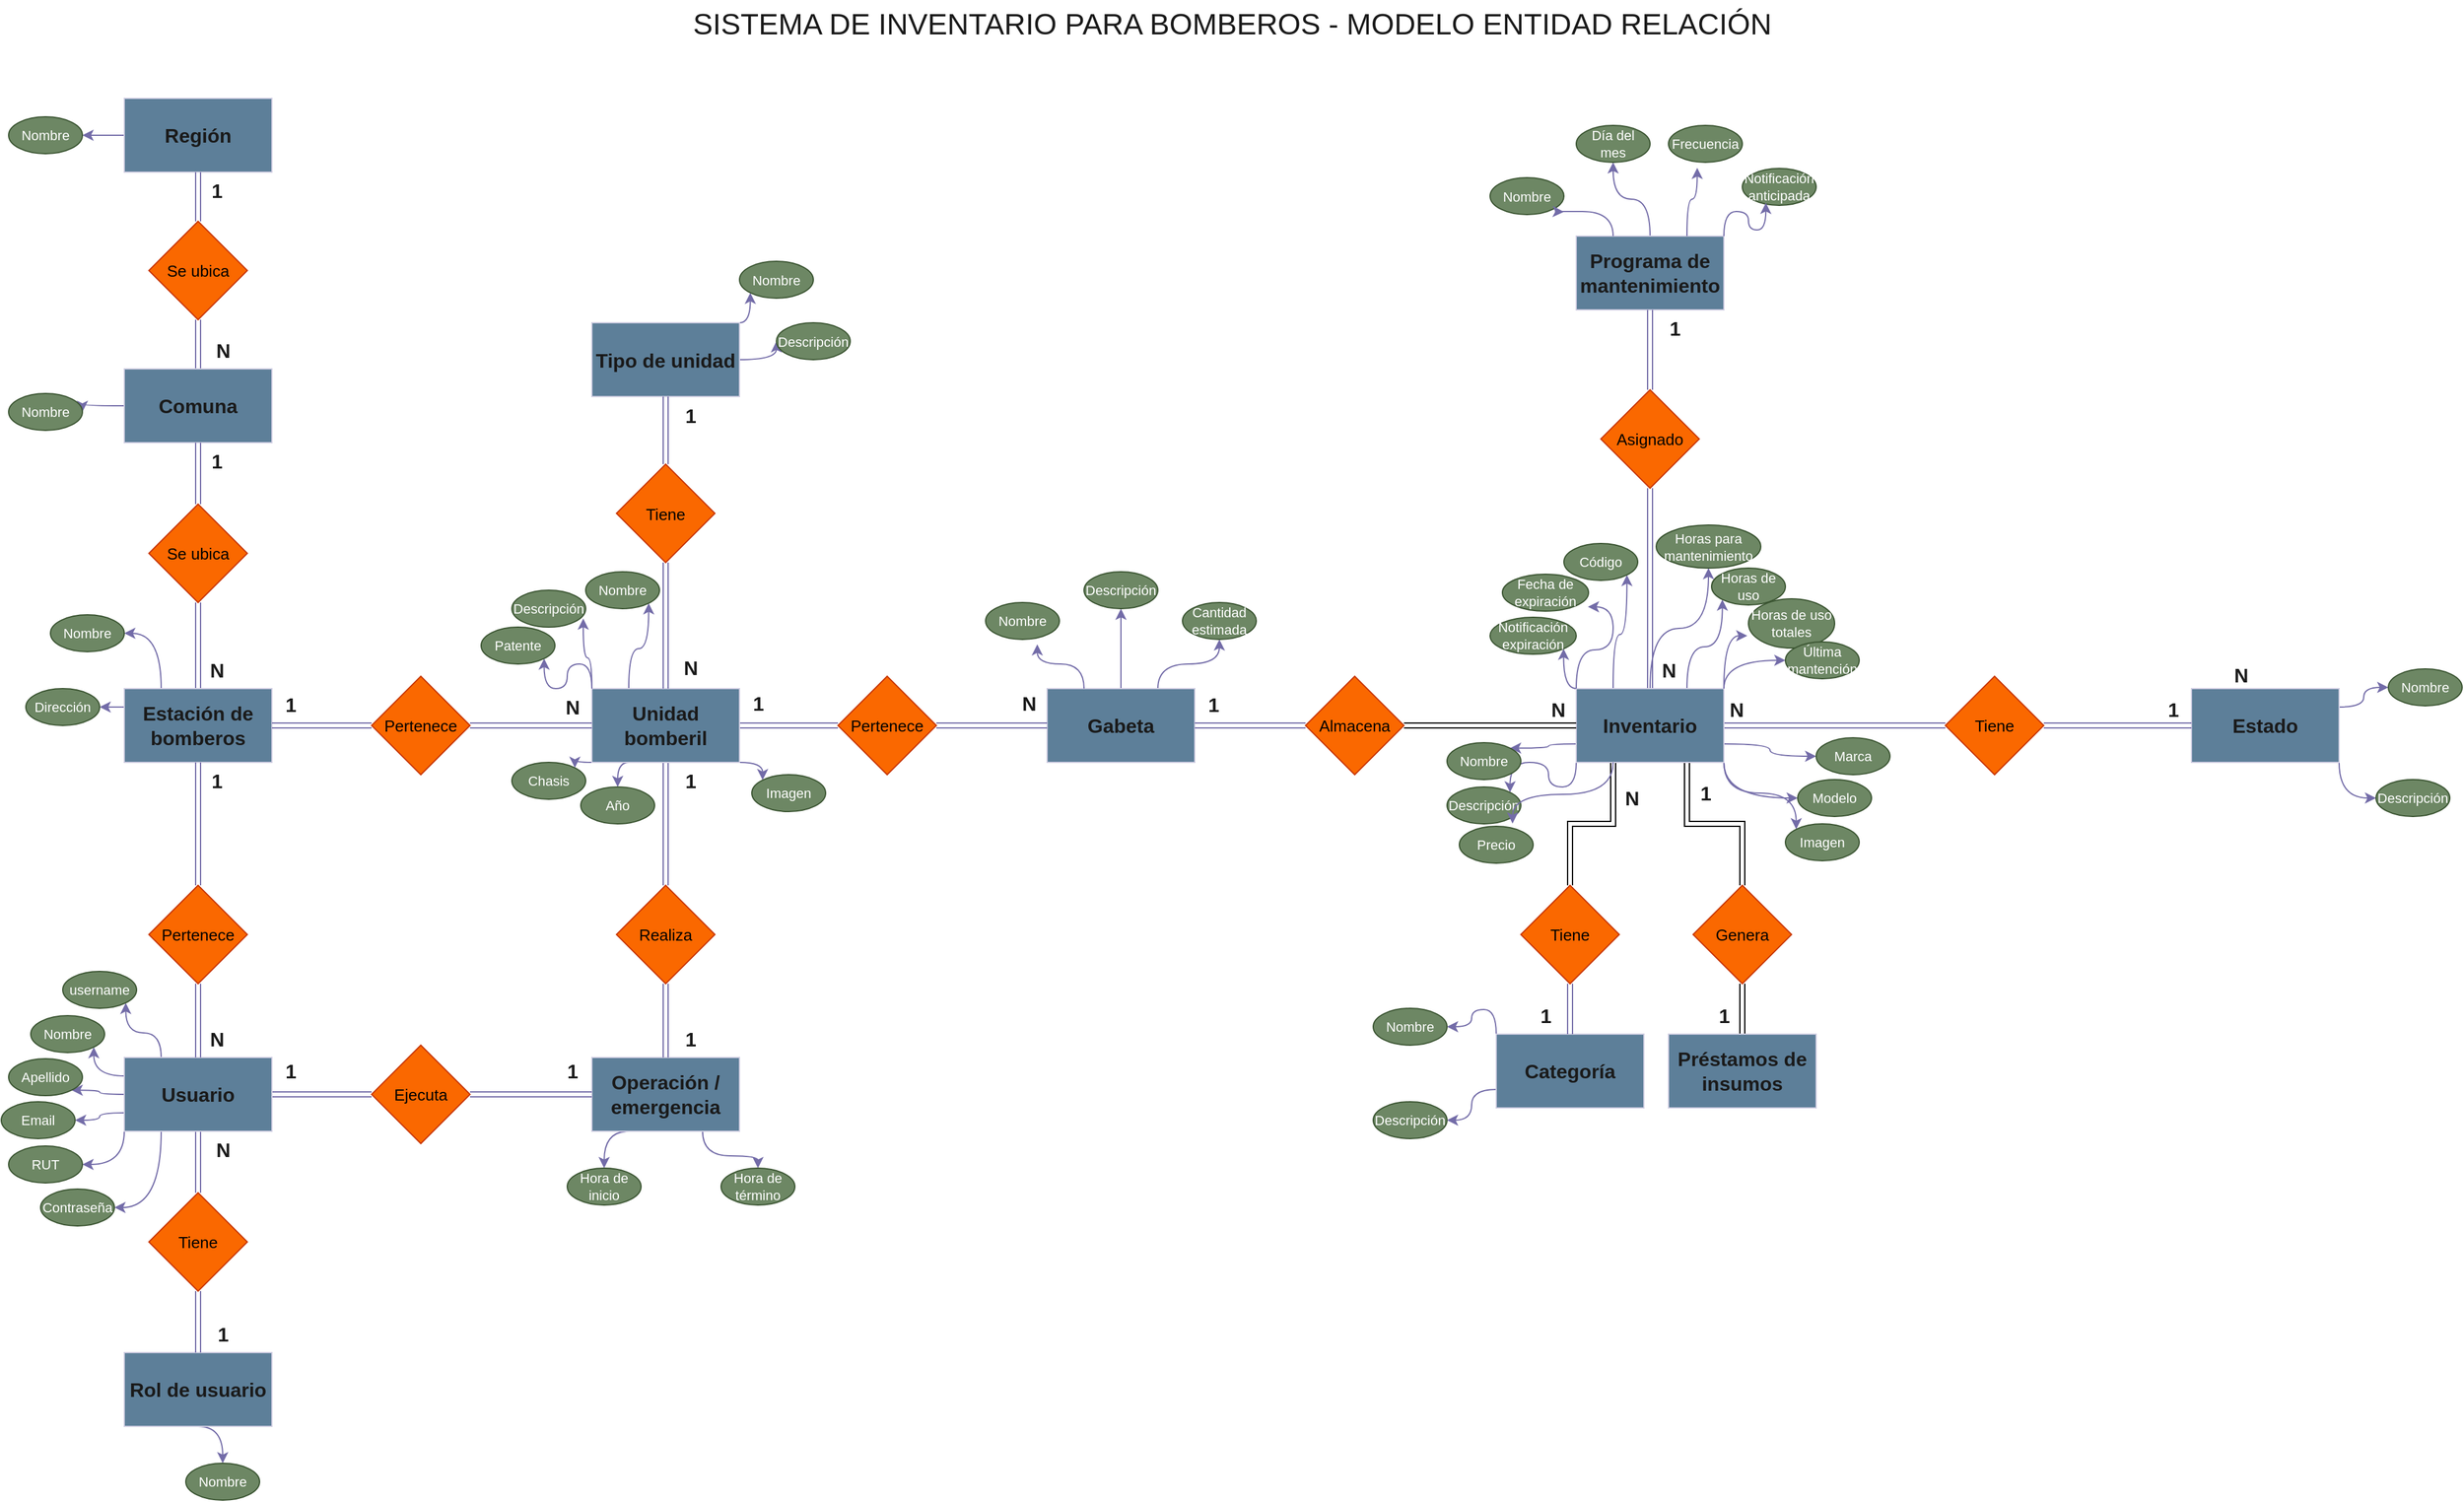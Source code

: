 <mxfile version="22.0.8" type="onedrive">
  <diagram id="R2lEEEUBdFMjLlhIrx00" name="Page-1">
    <mxGraphModel grid="1" page="1" gridSize="10" guides="1" tooltips="1" connect="1" arrows="1" fold="1" pageScale="1" pageWidth="850" pageHeight="1100" math="0" shadow="0" extFonts="Permanent Marker^https://fonts.googleapis.com/css?family=Permanent+Marker">
      <root>
        <mxCell id="0" />
        <mxCell id="1" parent="0" />
        <mxCell id="Dr9B3RsP0FkyBoj9PpPU-64" style="edgeStyle=orthogonalEdgeStyle;curved=1;rounded=0;orthogonalLoop=1;jettySize=auto;html=1;exitX=0.5;exitY=1;exitDx=0;exitDy=0;entryX=0.5;entryY=0;entryDx=0;entryDy=0;strokeColor=#736CA8;fontColor=#1A1A1A;" edge="1" parent="1" source="Dr9B3RsP0FkyBoj9PpPU-1" target="Dr9B3RsP0FkyBoj9PpPU-63">
          <mxGeometry relative="1" as="geometry" />
        </mxCell>
        <mxCell id="Dr9B3RsP0FkyBoj9PpPU-1" value="Rol de usuario" style="rounded=0;whiteSpace=wrap;html=1;labelBackgroundColor=none;fillColor=#5D7F99;strokeColor=#D0CEE2;fontColor=#1A1A1A;fontSize=16;fontStyle=1" vertex="1" parent="1">
          <mxGeometry x="-35" y="890" width="120" height="60" as="geometry" />
        </mxCell>
        <mxCell id="Dr9B3RsP0FkyBoj9PpPU-99" style="edgeStyle=orthogonalEdgeStyle;curved=1;rounded=0;orthogonalLoop=1;jettySize=auto;html=1;exitX=0;exitY=0.5;exitDx=0;exitDy=0;entryX=1;entryY=0.5;entryDx=0;entryDy=0;strokeColor=#736CA8;fontColor=#1A1A1A;" edge="1" parent="1" source="Dr9B3RsP0FkyBoj9PpPU-2" target="Dr9B3RsP0FkyBoj9PpPU-95">
          <mxGeometry relative="1" as="geometry" />
        </mxCell>
        <mxCell id="Dr9B3RsP0FkyBoj9PpPU-2" value="Región" style="rounded=0;whiteSpace=wrap;html=1;labelBackgroundColor=none;fillColor=#5D7F99;strokeColor=#D0CEE2;fontColor=#1A1A1A;fontSize=16;fontStyle=1" vertex="1" parent="1">
          <mxGeometry x="-35" y="-130" width="120" height="60" as="geometry" />
        </mxCell>
        <mxCell id="Dr9B3RsP0FkyBoj9PpPU-26" style="edgeStyle=orthogonalEdgeStyle;rounded=0;orthogonalLoop=1;jettySize=auto;html=1;exitX=0.5;exitY=0;exitDx=0;exitDy=0;entryX=0.5;entryY=1;entryDx=0;entryDy=0;strokeColor=#736CA8;fontColor=#1A1A1A;shape=link;" edge="1" parent="1" source="Dr9B3RsP0FkyBoj9PpPU-3" target="Dr9B3RsP0FkyBoj9PpPU-23">
          <mxGeometry relative="1" as="geometry" />
        </mxCell>
        <mxCell id="Dr9B3RsP0FkyBoj9PpPU-100" style="edgeStyle=orthogonalEdgeStyle;curved=1;rounded=0;orthogonalLoop=1;jettySize=auto;html=1;exitX=0;exitY=0.5;exitDx=0;exitDy=0;entryX=1;entryY=0.5;entryDx=0;entryDy=0;strokeColor=#736CA8;fontColor=#1A1A1A;" edge="1" parent="1" source="Dr9B3RsP0FkyBoj9PpPU-3" target="Dr9B3RsP0FkyBoj9PpPU-94">
          <mxGeometry relative="1" as="geometry" />
        </mxCell>
        <mxCell id="Dr9B3RsP0FkyBoj9PpPU-3" value="Comuna" style="rounded=0;whiteSpace=wrap;html=1;labelBackgroundColor=none;fillColor=#5D7F99;strokeColor=#D0CEE2;fontColor=#1A1A1A;fontSize=16;fontStyle=1" vertex="1" parent="1">
          <mxGeometry x="-35" y="90" width="120" height="60" as="geometry" />
        </mxCell>
        <mxCell id="Dr9B3RsP0FkyBoj9PpPU-24" style="edgeStyle=orthogonalEdgeStyle;rounded=0;orthogonalLoop=1;jettySize=auto;html=1;exitX=0.5;exitY=0;exitDx=0;exitDy=0;entryX=0.5;entryY=1;entryDx=0;entryDy=0;strokeColor=#736CA8;fontColor=#1A1A1A;shape=link;" edge="1" parent="1" source="Dr9B3RsP0FkyBoj9PpPU-4" target="Dr9B3RsP0FkyBoj9PpPU-22">
          <mxGeometry relative="1" as="geometry" />
        </mxCell>
        <mxCell id="Dr9B3RsP0FkyBoj9PpPU-101" style="edgeStyle=orthogonalEdgeStyle;curved=1;rounded=0;orthogonalLoop=1;jettySize=auto;html=1;exitX=0.25;exitY=0;exitDx=0;exitDy=0;entryX=1;entryY=0.5;entryDx=0;entryDy=0;strokeColor=#736CA8;fontColor=#1A1A1A;" edge="1" parent="1" source="Dr9B3RsP0FkyBoj9PpPU-4" target="Dr9B3RsP0FkyBoj9PpPU-96">
          <mxGeometry relative="1" as="geometry" />
        </mxCell>
        <mxCell id="Dr9B3RsP0FkyBoj9PpPU-102" style="edgeStyle=orthogonalEdgeStyle;curved=1;rounded=0;orthogonalLoop=1;jettySize=auto;html=1;exitX=0;exitY=0.25;exitDx=0;exitDy=0;entryX=1;entryY=0.5;entryDx=0;entryDy=0;strokeColor=#736CA8;fontColor=#1A1A1A;" edge="1" parent="1" source="Dr9B3RsP0FkyBoj9PpPU-4" target="Dr9B3RsP0FkyBoj9PpPU-97">
          <mxGeometry relative="1" as="geometry" />
        </mxCell>
        <mxCell id="Dr9B3RsP0FkyBoj9PpPU-4" value="Estación de bomberos" style="rounded=0;whiteSpace=wrap;html=1;labelBackgroundColor=none;fillColor=#5D7F99;strokeColor=#D0CEE2;fontColor=#1A1A1A;fontSize=16;fontStyle=1" vertex="1" parent="1">
          <mxGeometry x="-35" y="350" width="120" height="60" as="geometry" />
        </mxCell>
        <mxCell id="Dr9B3RsP0FkyBoj9PpPU-109" style="edgeStyle=orthogonalEdgeStyle;curved=1;rounded=0;orthogonalLoop=1;jettySize=auto;html=1;exitX=1;exitY=0.25;exitDx=0;exitDy=0;entryX=0;entryY=0.5;entryDx=0;entryDy=0;strokeColor=#736CA8;fontColor=#1A1A1A;" edge="1" parent="1" source="Dr9B3RsP0FkyBoj9PpPU-7" target="Dr9B3RsP0FkyBoj9PpPU-107">
          <mxGeometry relative="1" as="geometry" />
        </mxCell>
        <mxCell id="Dr9B3RsP0FkyBoj9PpPU-110" style="edgeStyle=orthogonalEdgeStyle;curved=1;rounded=0;orthogonalLoop=1;jettySize=auto;html=1;exitX=1;exitY=1;exitDx=0;exitDy=0;entryX=0;entryY=0.5;entryDx=0;entryDy=0;strokeColor=#736CA8;fontColor=#1A1A1A;" edge="1" parent="1" source="Dr9B3RsP0FkyBoj9PpPU-7" target="Dr9B3RsP0FkyBoj9PpPU-108">
          <mxGeometry relative="1" as="geometry" />
        </mxCell>
        <mxCell id="Dr9B3RsP0FkyBoj9PpPU-7" value="Estado" style="rounded=0;whiteSpace=wrap;html=1;labelBackgroundColor=none;fillColor=#5D7F99;strokeColor=#D0CEE2;fontColor=#1A1A1A;fontSize=16;fontStyle=1" vertex="1" parent="1">
          <mxGeometry x="1645" y="350" width="120" height="60" as="geometry" />
        </mxCell>
        <mxCell id="Dr9B3RsP0FkyBoj9PpPU-124" style="edgeStyle=orthogonalEdgeStyle;curved=1;rounded=0;orthogonalLoop=1;jettySize=auto;html=1;exitX=1;exitY=0;exitDx=0;exitDy=0;entryX=0;entryY=1;entryDx=0;entryDy=0;strokeColor=#736CA8;fontColor=#1A1A1A;" edge="1" parent="1" source="Dr9B3RsP0FkyBoj9PpPU-8" target="Dr9B3RsP0FkyBoj9PpPU-121">
          <mxGeometry relative="1" as="geometry" />
        </mxCell>
        <mxCell id="Dr9B3RsP0FkyBoj9PpPU-125" style="edgeStyle=orthogonalEdgeStyle;curved=1;rounded=0;orthogonalLoop=1;jettySize=auto;html=1;exitX=1;exitY=0.5;exitDx=0;exitDy=0;entryX=0;entryY=0.5;entryDx=0;entryDy=0;strokeColor=#736CA8;fontColor=#1A1A1A;" edge="1" parent="1" source="Dr9B3RsP0FkyBoj9PpPU-8" target="Dr9B3RsP0FkyBoj9PpPU-122">
          <mxGeometry relative="1" as="geometry" />
        </mxCell>
        <mxCell id="Dr9B3RsP0FkyBoj9PpPU-8" value="Tipo de unidad" style="rounded=0;whiteSpace=wrap;html=1;labelBackgroundColor=none;fillColor=#5D7F99;strokeColor=#D0CEE2;fontColor=#1A1A1A;fontSize=16;fontStyle=1" vertex="1" parent="1">
          <mxGeometry x="345" y="52.5" width="120" height="60" as="geometry" />
        </mxCell>
        <mxCell id="Dr9B3RsP0FkyBoj9PpPU-35" style="edgeStyle=orthogonalEdgeStyle;rounded=0;orthogonalLoop=1;jettySize=auto;html=1;exitX=1;exitY=0.5;exitDx=0;exitDy=0;entryX=0;entryY=0.5;entryDx=0;entryDy=0;strokeColor=#736CA8;fontColor=#1A1A1A;shape=link;" edge="1" parent="1" source="Dr9B3RsP0FkyBoj9PpPU-9" target="Dr9B3RsP0FkyBoj9PpPU-34">
          <mxGeometry relative="1" as="geometry" />
        </mxCell>
        <mxCell id="Dr9B3RsP0FkyBoj9PpPU-84" style="edgeStyle=none;shape=link;rounded=0;orthogonalLoop=1;jettySize=auto;html=1;exitX=0.5;exitY=1;exitDx=0;exitDy=0;entryX=0.5;entryY=0;entryDx=0;entryDy=0;strokeColor=#736CA8;fontColor=#1A1A1A;" edge="1" parent="1" source="Dr9B3RsP0FkyBoj9PpPU-9" target="Dr9B3RsP0FkyBoj9PpPU-83">
          <mxGeometry relative="1" as="geometry" />
        </mxCell>
        <mxCell id="Dr9B3RsP0FkyBoj9PpPU-135" style="edgeStyle=orthogonalEdgeStyle;curved=1;rounded=0;orthogonalLoop=1;jettySize=auto;html=1;exitX=0.25;exitY=1;exitDx=0;exitDy=0;entryX=0.5;entryY=0;entryDx=0;entryDy=0;strokeColor=#736CA8;fontColor=#1A1A1A;" edge="1" parent="1" source="Dr9B3RsP0FkyBoj9PpPU-9" target="Dr9B3RsP0FkyBoj9PpPU-132">
          <mxGeometry relative="1" as="geometry" />
        </mxCell>
        <mxCell id="Dr9B3RsP0FkyBoj9PpPU-136" style="edgeStyle=orthogonalEdgeStyle;curved=1;rounded=0;orthogonalLoop=1;jettySize=auto;html=1;exitX=0;exitY=1;exitDx=0;exitDy=0;entryX=1;entryY=0;entryDx=0;entryDy=0;strokeColor=#736CA8;fontColor=#1A1A1A;" edge="1" parent="1" source="Dr9B3RsP0FkyBoj9PpPU-9" target="Dr9B3RsP0FkyBoj9PpPU-131">
          <mxGeometry relative="1" as="geometry" />
        </mxCell>
        <mxCell id="Dr9B3RsP0FkyBoj9PpPU-139" style="edgeStyle=orthogonalEdgeStyle;curved=1;rounded=0;orthogonalLoop=1;jettySize=auto;html=1;exitX=0.25;exitY=0;exitDx=0;exitDy=0;entryX=1;entryY=1;entryDx=0;entryDy=0;strokeColor=#736CA8;fontColor=#1A1A1A;" edge="1" parent="1" source="Dr9B3RsP0FkyBoj9PpPU-9" target="Dr9B3RsP0FkyBoj9PpPU-127">
          <mxGeometry relative="1" as="geometry" />
        </mxCell>
        <mxCell id="Dr9B3RsP0FkyBoj9PpPU-202" style="edgeStyle=orthogonalEdgeStyle;curved=1;rounded=0;orthogonalLoop=1;jettySize=auto;html=1;exitX=1;exitY=1;exitDx=0;exitDy=0;entryX=0;entryY=0;entryDx=0;entryDy=0;strokeColor=#736CA8;fontColor=#1A1A1A;" edge="1" parent="1" source="Dr9B3RsP0FkyBoj9PpPU-9" target="Dr9B3RsP0FkyBoj9PpPU-133">
          <mxGeometry relative="1" as="geometry" />
        </mxCell>
        <mxCell id="Dr9B3RsP0FkyBoj9PpPU-207" style="edgeStyle=orthogonalEdgeStyle;curved=1;rounded=0;orthogonalLoop=1;jettySize=auto;html=1;exitX=0;exitY=0;exitDx=0;exitDy=0;entryX=1;entryY=1;entryDx=0;entryDy=0;strokeColor=#736CA8;fontColor=#1A1A1A;" edge="1" parent="1" source="Dr9B3RsP0FkyBoj9PpPU-9" target="Dr9B3RsP0FkyBoj9PpPU-130">
          <mxGeometry relative="1" as="geometry" />
        </mxCell>
        <mxCell id="Dr9B3RsP0FkyBoj9PpPU-9" value="Unidad bomberil" style="rounded=0;whiteSpace=wrap;html=1;labelBackgroundColor=none;fillColor=#5D7F99;strokeColor=#D0CEE2;fontColor=#1A1A1A;fontSize=16;fontStyle=1" vertex="1" parent="1">
          <mxGeometry x="345" y="350" width="120" height="60" as="geometry" />
        </mxCell>
        <mxCell id="Dr9B3RsP0FkyBoj9PpPU-149" style="edgeStyle=orthogonalEdgeStyle;curved=1;rounded=0;orthogonalLoop=1;jettySize=auto;html=1;exitX=0.75;exitY=0;exitDx=0;exitDy=0;entryX=0.5;entryY=1;entryDx=0;entryDy=0;strokeColor=#736CA8;fontColor=#1A1A1A;" edge="1" parent="1" source="Dr9B3RsP0FkyBoj9PpPU-10" target="Dr9B3RsP0FkyBoj9PpPU-148">
          <mxGeometry relative="1" as="geometry" />
        </mxCell>
        <mxCell id="Dr9B3RsP0FkyBoj9PpPU-150" style="edgeStyle=orthogonalEdgeStyle;curved=1;rounded=0;orthogonalLoop=1;jettySize=auto;html=1;exitX=0.5;exitY=0;exitDx=0;exitDy=0;entryX=0.5;entryY=1;entryDx=0;entryDy=0;strokeColor=#736CA8;fontColor=#1A1A1A;" edge="1" parent="1" source="Dr9B3RsP0FkyBoj9PpPU-10" target="Dr9B3RsP0FkyBoj9PpPU-147">
          <mxGeometry relative="1" as="geometry" />
        </mxCell>
        <mxCell id="Dr9B3RsP0FkyBoj9PpPU-10" value="Gabeta" style="rounded=0;whiteSpace=wrap;html=1;labelBackgroundColor=none;fillColor=#5D7F99;strokeColor=#D0CEE2;fontColor=#1A1A1A;fontSize=16;fontStyle=1" vertex="1" parent="1">
          <mxGeometry x="715" y="350" width="120" height="60" as="geometry" />
        </mxCell>
        <mxCell id="Dr9B3RsP0FkyBoj9PpPU-236" style="edgeStyle=orthogonalEdgeStyle;curved=1;rounded=0;orthogonalLoop=1;jettySize=auto;html=1;exitX=0.75;exitY=1;exitDx=0;exitDy=0;entryX=0.5;entryY=0;entryDx=0;entryDy=0;strokeColor=#736CA8;fontColor=#1A1A1A;" edge="1" parent="1" source="Dr9B3RsP0FkyBoj9PpPU-11" target="Dr9B3RsP0FkyBoj9PpPU-235">
          <mxGeometry relative="1" as="geometry" />
        </mxCell>
        <mxCell id="Dr9B3RsP0FkyBoj9PpPU-237" style="edgeStyle=orthogonalEdgeStyle;curved=1;rounded=0;orthogonalLoop=1;jettySize=auto;html=1;exitX=0.25;exitY=1;exitDx=0;exitDy=0;entryX=0.5;entryY=0;entryDx=0;entryDy=0;strokeColor=#736CA8;fontColor=#1A1A1A;" edge="1" parent="1" source="Dr9B3RsP0FkyBoj9PpPU-11" target="Dr9B3RsP0FkyBoj9PpPU-234">
          <mxGeometry relative="1" as="geometry" />
        </mxCell>
        <mxCell id="Dr9B3RsP0FkyBoj9PpPU-11" value="Operación / emergencia" style="rounded=0;whiteSpace=wrap;html=1;labelBackgroundColor=none;fillColor=#5D7F99;strokeColor=#D0CEE2;fontColor=#1A1A1A;fontSize=16;fontStyle=1" vertex="1" parent="1">
          <mxGeometry x="345" y="650" width="120" height="60" as="geometry" />
        </mxCell>
        <mxCell id="Dr9B3RsP0FkyBoj9PpPU-77" style="edgeStyle=none;shape=link;rounded=0;orthogonalLoop=1;jettySize=auto;html=1;exitX=0.5;exitY=1;exitDx=0;exitDy=0;entryX=0.5;entryY=0;entryDx=0;entryDy=0;strokeColor=#736CA8;fontColor=#1A1A1A;" edge="1" parent="1" source="Dr9B3RsP0FkyBoj9PpPU-13" target="Dr9B3RsP0FkyBoj9PpPU-18">
          <mxGeometry relative="1" as="geometry" />
        </mxCell>
        <mxCell id="Dr9B3RsP0FkyBoj9PpPU-113" style="edgeStyle=none;shape=link;rounded=0;orthogonalLoop=1;jettySize=auto;html=1;exitX=1;exitY=0.5;exitDx=0;exitDy=0;entryX=0;entryY=0.5;entryDx=0;entryDy=0;strokeColor=#736CA8;fontColor=#1A1A1A;" edge="1" parent="1" source="Dr9B3RsP0FkyBoj9PpPU-13" target="Dr9B3RsP0FkyBoj9PpPU-82">
          <mxGeometry relative="1" as="geometry" />
        </mxCell>
        <mxCell id="Dr9B3RsP0FkyBoj9PpPU-115" style="edgeStyle=orthogonalEdgeStyle;curved=1;rounded=0;orthogonalLoop=1;jettySize=auto;html=1;exitX=0.25;exitY=0;exitDx=0;exitDy=0;entryX=1;entryY=1;entryDx=0;entryDy=0;strokeColor=#736CA8;fontColor=#1A1A1A;" edge="1" parent="1" source="Dr9B3RsP0FkyBoj9PpPU-13" target="Dr9B3RsP0FkyBoj9PpPU-43">
          <mxGeometry relative="1" as="geometry" />
        </mxCell>
        <mxCell id="Dr9B3RsP0FkyBoj9PpPU-116" style="edgeStyle=orthogonalEdgeStyle;curved=1;rounded=0;orthogonalLoop=1;jettySize=auto;html=1;exitX=0;exitY=0.75;exitDx=0;exitDy=0;entryX=1;entryY=0.5;entryDx=0;entryDy=0;strokeColor=#736CA8;fontColor=#1A1A1A;" edge="1" parent="1" source="Dr9B3RsP0FkyBoj9PpPU-13" target="Dr9B3RsP0FkyBoj9PpPU-46">
          <mxGeometry relative="1" as="geometry" />
        </mxCell>
        <mxCell id="Dr9B3RsP0FkyBoj9PpPU-117" style="edgeStyle=orthogonalEdgeStyle;curved=1;rounded=0;orthogonalLoop=1;jettySize=auto;html=1;exitX=0;exitY=0.25;exitDx=0;exitDy=0;entryX=1;entryY=1;entryDx=0;entryDy=0;strokeColor=#736CA8;fontColor=#1A1A1A;" edge="1" parent="1" source="Dr9B3RsP0FkyBoj9PpPU-13" target="Dr9B3RsP0FkyBoj9PpPU-44">
          <mxGeometry relative="1" as="geometry" />
        </mxCell>
        <mxCell id="Dr9B3RsP0FkyBoj9PpPU-118" style="edgeStyle=orthogonalEdgeStyle;curved=1;rounded=0;orthogonalLoop=1;jettySize=auto;html=1;exitX=0;exitY=0.5;exitDx=0;exitDy=0;entryX=1;entryY=1;entryDx=0;entryDy=0;strokeColor=#736CA8;fontColor=#1A1A1A;" edge="1" parent="1" source="Dr9B3RsP0FkyBoj9PpPU-13" target="Dr9B3RsP0FkyBoj9PpPU-45">
          <mxGeometry relative="1" as="geometry" />
        </mxCell>
        <mxCell id="Dr9B3RsP0FkyBoj9PpPU-119" style="edgeStyle=orthogonalEdgeStyle;curved=1;rounded=0;orthogonalLoop=1;jettySize=auto;html=1;exitX=0;exitY=1;exitDx=0;exitDy=0;entryX=1;entryY=0.5;entryDx=0;entryDy=0;strokeColor=#736CA8;fontColor=#1A1A1A;" edge="1" parent="1" source="Dr9B3RsP0FkyBoj9PpPU-13" target="Dr9B3RsP0FkyBoj9PpPU-50">
          <mxGeometry relative="1" as="geometry" />
        </mxCell>
        <mxCell id="Dr9B3RsP0FkyBoj9PpPU-120" style="edgeStyle=orthogonalEdgeStyle;curved=1;rounded=0;orthogonalLoop=1;jettySize=auto;html=1;exitX=0.25;exitY=1;exitDx=0;exitDy=0;entryX=1;entryY=0.5;entryDx=0;entryDy=0;strokeColor=#736CA8;fontColor=#1A1A1A;" edge="1" parent="1" source="Dr9B3RsP0FkyBoj9PpPU-13" target="Dr9B3RsP0FkyBoj9PpPU-49">
          <mxGeometry relative="1" as="geometry" />
        </mxCell>
        <mxCell id="Dr9B3RsP0FkyBoj9PpPU-13" value="Usuario" style="rounded=0;whiteSpace=wrap;html=1;labelBackgroundColor=none;fillColor=#5D7F99;strokeColor=#D0CEE2;fontColor=#1A1A1A;fontSize=16;fontStyle=1" vertex="1" parent="1">
          <mxGeometry x="-35" y="650" width="120" height="60" as="geometry" />
        </mxCell>
        <mxCell id="Dr9B3RsP0FkyBoj9PpPU-157" style="edgeStyle=orthogonalEdgeStyle;curved=1;rounded=0;orthogonalLoop=1;jettySize=auto;html=1;exitX=0.5;exitY=0;exitDx=0;exitDy=0;entryX=0.5;entryY=1;entryDx=0;entryDy=0;strokeColor=#736CA8;fontColor=#1A1A1A;" edge="1" parent="1" source="Dr9B3RsP0FkyBoj9PpPU-14" target="Dr9B3RsP0FkyBoj9PpPU-152">
          <mxGeometry relative="1" as="geometry" />
        </mxCell>
        <mxCell id="Dr9B3RsP0FkyBoj9PpPU-14" value="Programa de mantenimiento" style="rounded=0;whiteSpace=wrap;html=1;labelBackgroundColor=none;fillColor=#5D7F99;strokeColor=#D0CEE2;fontColor=#1A1A1A;fontSize=16;fontStyle=1" vertex="1" parent="1">
          <mxGeometry x="1145" y="-18" width="120" height="60" as="geometry" />
        </mxCell>
        <mxCell id="Dr9B3RsP0FkyBoj9PpPU-66" style="edgeStyle=none;shape=link;rounded=0;orthogonalLoop=1;jettySize=auto;html=1;exitX=0.5;exitY=0;exitDx=0;exitDy=0;entryX=0.5;entryY=1;entryDx=0;entryDy=0;strokeColor=#736CA8;fontColor=#1A1A1A;" edge="1" parent="1" source="Dr9B3RsP0FkyBoj9PpPU-15" target="Dr9B3RsP0FkyBoj9PpPU-65">
          <mxGeometry relative="1" as="geometry" />
        </mxCell>
        <mxCell id="Dr9B3RsP0FkyBoj9PpPU-90" style="edgeStyle=none;shape=link;rounded=0;orthogonalLoop=1;jettySize=auto;html=1;exitX=1;exitY=0.5;exitDx=0;exitDy=0;strokeColor=#736CA8;fontColor=#1A1A1A;" edge="1" parent="1" source="Dr9B3RsP0FkyBoj9PpPU-15" target="Dr9B3RsP0FkyBoj9PpPU-87">
          <mxGeometry relative="1" as="geometry" />
        </mxCell>
        <mxCell id="Dr9B3RsP0FkyBoj9PpPU-178" style="edgeStyle=orthogonalEdgeStyle;rounded=0;orthogonalLoop=1;jettySize=auto;html=1;exitX=0.25;exitY=0;exitDx=0;exitDy=0;entryX=1;entryY=1;entryDx=0;entryDy=0;strokeColor=#736CA8;fontColor=#1A1A1A;curved=1;" edge="1" parent="1" source="Dr9B3RsP0FkyBoj9PpPU-15" target="Dr9B3RsP0FkyBoj9PpPU-164">
          <mxGeometry relative="1" as="geometry" />
        </mxCell>
        <mxCell id="Dr9B3RsP0FkyBoj9PpPU-181" style="edgeStyle=orthogonalEdgeStyle;rounded=0;orthogonalLoop=1;jettySize=auto;html=1;exitX=0;exitY=0.75;exitDx=0;exitDy=0;entryX=1;entryY=0;entryDx=0;entryDy=0;strokeColor=#736CA8;fontColor=#1A1A1A;curved=1;" edge="1" parent="1" source="Dr9B3RsP0FkyBoj9PpPU-15" target="Dr9B3RsP0FkyBoj9PpPU-171">
          <mxGeometry relative="1" as="geometry" />
        </mxCell>
        <mxCell id="Dr9B3RsP0FkyBoj9PpPU-182" style="edgeStyle=orthogonalEdgeStyle;rounded=0;orthogonalLoop=1;jettySize=auto;html=1;exitX=0;exitY=1;exitDx=0;exitDy=0;entryX=1;entryY=0;entryDx=0;entryDy=0;strokeColor=#736CA8;fontColor=#1A1A1A;curved=1;" edge="1" parent="1" source="Dr9B3RsP0FkyBoj9PpPU-15" target="Dr9B3RsP0FkyBoj9PpPU-172">
          <mxGeometry relative="1" as="geometry" />
        </mxCell>
        <mxCell id="Dr9B3RsP0FkyBoj9PpPU-186" style="edgeStyle=orthogonalEdgeStyle;curved=1;rounded=0;orthogonalLoop=1;jettySize=auto;html=1;exitX=1;exitY=1;exitDx=0;exitDy=0;entryX=0;entryY=0.5;entryDx=0;entryDy=0;strokeColor=#736CA8;fontColor=#1A1A1A;" edge="1" parent="1" source="Dr9B3RsP0FkyBoj9PpPU-15" target="Dr9B3RsP0FkyBoj9PpPU-176">
          <mxGeometry relative="1" as="geometry" />
        </mxCell>
        <mxCell id="Dr9B3RsP0FkyBoj9PpPU-187" style="edgeStyle=orthogonalEdgeStyle;curved=1;rounded=0;orthogonalLoop=1;jettySize=auto;html=1;exitX=1;exitY=0.75;exitDx=0;exitDy=0;entryX=0;entryY=0.5;entryDx=0;entryDy=0;strokeColor=#736CA8;fontColor=#1A1A1A;" edge="1" parent="1" source="Dr9B3RsP0FkyBoj9PpPU-15" target="Dr9B3RsP0FkyBoj9PpPU-175">
          <mxGeometry relative="1" as="geometry" />
        </mxCell>
        <mxCell id="Dr9B3RsP0FkyBoj9PpPU-190" style="edgeStyle=orthogonalEdgeStyle;curved=1;rounded=0;orthogonalLoop=1;jettySize=auto;html=1;exitX=0.75;exitY=0;exitDx=0;exitDy=0;entryX=0;entryY=1;entryDx=0;entryDy=0;strokeColor=#736CA8;fontColor=#1A1A1A;" edge="1" parent="1" source="Dr9B3RsP0FkyBoj9PpPU-15" target="Dr9B3RsP0FkyBoj9PpPU-168">
          <mxGeometry relative="1" as="geometry" />
        </mxCell>
        <mxCell id="Dr9B3RsP0FkyBoj9PpPU-191" style="edgeStyle=orthogonalEdgeStyle;curved=1;rounded=0;orthogonalLoop=1;jettySize=auto;html=1;exitX=0.5;exitY=0;exitDx=0;exitDy=0;entryX=0.5;entryY=1;entryDx=0;entryDy=0;strokeColor=#736CA8;fontColor=#1A1A1A;" edge="1" parent="1" source="Dr9B3RsP0FkyBoj9PpPU-15" target="Dr9B3RsP0FkyBoj9PpPU-167">
          <mxGeometry relative="1" as="geometry" />
        </mxCell>
        <mxCell id="Dr9B3RsP0FkyBoj9PpPU-214" style="edgeStyle=orthogonalEdgeStyle;curved=1;rounded=0;orthogonalLoop=1;jettySize=auto;html=1;exitX=0;exitY=0;exitDx=0;exitDy=0;entryX=1;entryY=1;entryDx=0;entryDy=0;strokeColor=#736CA8;fontColor=#1A1A1A;" edge="1" parent="1" source="Dr9B3RsP0FkyBoj9PpPU-15" target="Dr9B3RsP0FkyBoj9PpPU-166">
          <mxGeometry relative="1" as="geometry" />
        </mxCell>
        <mxCell id="Dr9B3RsP0FkyBoj9PpPU-219" style="edgeStyle=orthogonalEdgeStyle;curved=1;rounded=0;orthogonalLoop=1;jettySize=auto;html=1;exitX=1;exitY=0;exitDx=0;exitDy=0;entryX=0;entryY=0.5;entryDx=0;entryDy=0;strokeColor=#736CA8;fontColor=#1A1A1A;" edge="1" parent="1" source="Dr9B3RsP0FkyBoj9PpPU-15" target="Dr9B3RsP0FkyBoj9PpPU-170">
          <mxGeometry relative="1" as="geometry" />
        </mxCell>
        <mxCell id="Dr9B3RsP0FkyBoj9PpPU-226" style="edgeStyle=orthogonalEdgeStyle;curved=1;rounded=0;orthogonalLoop=1;jettySize=auto;html=1;exitX=1;exitY=1;exitDx=0;exitDy=0;entryX=0;entryY=0;entryDx=0;entryDy=0;strokeColor=#736CA8;fontColor=#1A1A1A;" edge="1" parent="1" source="Dr9B3RsP0FkyBoj9PpPU-15" target="Dr9B3RsP0FkyBoj9PpPU-177">
          <mxGeometry relative="1" as="geometry" />
        </mxCell>
        <mxCell id="Vi23y6AT9LJgRPBtpvE8-5" style="edgeStyle=orthogonalEdgeStyle;shape=link;rounded=0;orthogonalLoop=1;jettySize=auto;html=1;exitX=0.75;exitY=1;exitDx=0;exitDy=0;entryX=0.5;entryY=0;entryDx=0;entryDy=0;" edge="1" parent="1" source="Dr9B3RsP0FkyBoj9PpPU-15" target="Vi23y6AT9LJgRPBtpvE8-3">
          <mxGeometry relative="1" as="geometry" />
        </mxCell>
        <mxCell id="Vi23y6AT9LJgRPBtpvE8-11" style="edgeStyle=orthogonalEdgeStyle;shape=link;rounded=0;orthogonalLoop=1;jettySize=auto;html=1;exitX=0.25;exitY=1;exitDx=0;exitDy=0;" edge="1" parent="1" source="Dr9B3RsP0FkyBoj9PpPU-15" target="Dr9B3RsP0FkyBoj9PpPU-71">
          <mxGeometry relative="1" as="geometry" />
        </mxCell>
        <mxCell id="Dr9B3RsP0FkyBoj9PpPU-15" value="Inventario" style="rounded=0;whiteSpace=wrap;html=1;labelBackgroundColor=none;fillColor=#5D7F99;strokeColor=#D0CEE2;fontColor=#1A1A1A;fontSize=16;fontStyle=1" vertex="1" parent="1">
          <mxGeometry x="1145" y="350" width="120" height="60" as="geometry" />
        </mxCell>
        <mxCell id="Dr9B3RsP0FkyBoj9PpPU-232" style="edgeStyle=orthogonalEdgeStyle;curved=1;rounded=0;orthogonalLoop=1;jettySize=auto;html=1;exitX=0;exitY=0;exitDx=0;exitDy=0;entryX=1;entryY=0.5;entryDx=0;entryDy=0;strokeColor=#736CA8;fontColor=#1A1A1A;" edge="1" parent="1" source="Dr9B3RsP0FkyBoj9PpPU-17" target="Dr9B3RsP0FkyBoj9PpPU-229">
          <mxGeometry relative="1" as="geometry" />
        </mxCell>
        <mxCell id="Dr9B3RsP0FkyBoj9PpPU-233" style="edgeStyle=orthogonalEdgeStyle;curved=1;rounded=0;orthogonalLoop=1;jettySize=auto;html=1;exitX=0;exitY=0.75;exitDx=0;exitDy=0;entryX=1;entryY=0.5;entryDx=0;entryDy=0;strokeColor=#736CA8;fontColor=#1A1A1A;" edge="1" parent="1" source="Dr9B3RsP0FkyBoj9PpPU-17" target="Dr9B3RsP0FkyBoj9PpPU-230">
          <mxGeometry relative="1" as="geometry" />
        </mxCell>
        <mxCell id="Dr9B3RsP0FkyBoj9PpPU-17" value="Categoría" style="rounded=0;whiteSpace=wrap;html=1;labelBackgroundColor=none;fillColor=#5D7F99;strokeColor=#D0CEE2;fontColor=#1A1A1A;fontSize=16;fontStyle=1" vertex="1" parent="1">
          <mxGeometry x="1080" y="631" width="120" height="60" as="geometry" />
        </mxCell>
        <mxCell id="Dr9B3RsP0FkyBoj9PpPU-78" style="edgeStyle=none;shape=link;rounded=0;orthogonalLoop=1;jettySize=auto;html=1;exitX=0.5;exitY=1;exitDx=0;exitDy=0;entryX=0.5;entryY=0;entryDx=0;entryDy=0;strokeColor=#736CA8;fontColor=#1A1A1A;" edge="1" parent="1" source="Dr9B3RsP0FkyBoj9PpPU-18" target="Dr9B3RsP0FkyBoj9PpPU-1">
          <mxGeometry relative="1" as="geometry" />
        </mxCell>
        <mxCell id="Dr9B3RsP0FkyBoj9PpPU-18" value="Tiene" style="rhombus;whiteSpace=wrap;html=1;strokeColor=#C73500;fillColor=#fa6800;fontColor=#000000;fontSize=13;" vertex="1" parent="1">
          <mxGeometry x="-15" y="760" width="80" height="80" as="geometry" />
        </mxCell>
        <mxCell id="Dr9B3RsP0FkyBoj9PpPU-25" style="edgeStyle=orthogonalEdgeStyle;rounded=0;orthogonalLoop=1;jettySize=auto;html=1;exitX=0.5;exitY=0;exitDx=0;exitDy=0;entryX=0.5;entryY=1;entryDx=0;entryDy=0;strokeColor=#736CA8;fontColor=#1A1A1A;shape=link;" edge="1" parent="1" source="Dr9B3RsP0FkyBoj9PpPU-22" target="Dr9B3RsP0FkyBoj9PpPU-3">
          <mxGeometry relative="1" as="geometry" />
        </mxCell>
        <mxCell id="Dr9B3RsP0FkyBoj9PpPU-22" value="Se ubica" style="rhombus;whiteSpace=wrap;html=1;strokeColor=#C73500;fillColor=#fa6800;fontColor=#000000;fontSize=13;" vertex="1" parent="1">
          <mxGeometry x="-15" y="200" width="80" height="80" as="geometry" />
        </mxCell>
        <mxCell id="Dr9B3RsP0FkyBoj9PpPU-27" style="edgeStyle=orthogonalEdgeStyle;rounded=0;orthogonalLoop=1;jettySize=auto;html=1;exitX=0.5;exitY=0;exitDx=0;exitDy=0;entryX=0.5;entryY=1;entryDx=0;entryDy=0;strokeColor=#736CA8;fontColor=#1A1A1A;shape=link;" edge="1" parent="1" source="Dr9B3RsP0FkyBoj9PpPU-23" target="Dr9B3RsP0FkyBoj9PpPU-2">
          <mxGeometry relative="1" as="geometry" />
        </mxCell>
        <mxCell id="Dr9B3RsP0FkyBoj9PpPU-23" value="Se ubica" style="rhombus;whiteSpace=wrap;html=1;strokeColor=#C73500;fillColor=#fa6800;fontColor=#000000;fontSize=13;" vertex="1" parent="1">
          <mxGeometry x="-15" y="-30" width="80" height="80" as="geometry" />
        </mxCell>
        <mxCell id="Dr9B3RsP0FkyBoj9PpPU-29" style="edgeStyle=orthogonalEdgeStyle;rounded=0;orthogonalLoop=1;jettySize=auto;html=1;exitX=0;exitY=0.5;exitDx=0;exitDy=0;entryX=1;entryY=0.5;entryDx=0;entryDy=0;strokeColor=#736CA8;fontColor=#1A1A1A;shape=link;" edge="1" parent="1" source="Dr9B3RsP0FkyBoj9PpPU-28" target="Dr9B3RsP0FkyBoj9PpPU-4">
          <mxGeometry relative="1" as="geometry" />
        </mxCell>
        <mxCell id="Dr9B3RsP0FkyBoj9PpPU-30" style="edgeStyle=orthogonalEdgeStyle;rounded=0;orthogonalLoop=1;jettySize=auto;html=1;exitX=1;exitY=0.5;exitDx=0;exitDy=0;entryX=0;entryY=0.5;entryDx=0;entryDy=0;strokeColor=#736CA8;fontColor=#1A1A1A;shape=link;" edge="1" parent="1" source="Dr9B3RsP0FkyBoj9PpPU-28" target="Dr9B3RsP0FkyBoj9PpPU-9">
          <mxGeometry relative="1" as="geometry" />
        </mxCell>
        <mxCell id="Dr9B3RsP0FkyBoj9PpPU-28" value="Pertenece" style="rhombus;whiteSpace=wrap;html=1;strokeColor=#C73500;fillColor=#fa6800;fontColor=#000000;fontSize=13;" vertex="1" parent="1">
          <mxGeometry x="166" y="340" width="80" height="80" as="geometry" />
        </mxCell>
        <mxCell id="Dr9B3RsP0FkyBoj9PpPU-32" style="edgeStyle=orthogonalEdgeStyle;rounded=0;orthogonalLoop=1;jettySize=auto;html=1;exitX=0.5;exitY=0;exitDx=0;exitDy=0;entryX=0.5;entryY=1;entryDx=0;entryDy=0;strokeColor=#736CA8;fontColor=#1A1A1A;shape=link;" edge="1" parent="1" source="Dr9B3RsP0FkyBoj9PpPU-31" target="Dr9B3RsP0FkyBoj9PpPU-4">
          <mxGeometry relative="1" as="geometry" />
        </mxCell>
        <mxCell id="Dr9B3RsP0FkyBoj9PpPU-33" style="edgeStyle=orthogonalEdgeStyle;rounded=0;orthogonalLoop=1;jettySize=auto;html=1;exitX=0.5;exitY=1;exitDx=0;exitDy=0;entryX=0.5;entryY=0;entryDx=0;entryDy=0;strokeColor=#736CA8;fontColor=#1A1A1A;shape=link;" edge="1" parent="1" source="Dr9B3RsP0FkyBoj9PpPU-31" target="Dr9B3RsP0FkyBoj9PpPU-13">
          <mxGeometry relative="1" as="geometry" />
        </mxCell>
        <mxCell id="Dr9B3RsP0FkyBoj9PpPU-31" value="Pertenece" style="rhombus;whiteSpace=wrap;html=1;strokeColor=#C73500;fillColor=#fa6800;fontColor=#000000;fontSize=13;" vertex="1" parent="1">
          <mxGeometry x="-15" y="510" width="80" height="80" as="geometry" />
        </mxCell>
        <mxCell id="Dr9B3RsP0FkyBoj9PpPU-36" style="edgeStyle=orthogonalEdgeStyle;rounded=0;orthogonalLoop=1;jettySize=auto;html=1;exitX=1;exitY=0.5;exitDx=0;exitDy=0;entryX=0;entryY=0.5;entryDx=0;entryDy=0;strokeColor=#736CA8;fontColor=#1A1A1A;shape=link;" edge="1" parent="1" source="Dr9B3RsP0FkyBoj9PpPU-34" target="Dr9B3RsP0FkyBoj9PpPU-10">
          <mxGeometry relative="1" as="geometry" />
        </mxCell>
        <mxCell id="Dr9B3RsP0FkyBoj9PpPU-34" value="Pertenece" style="rhombus;whiteSpace=wrap;html=1;strokeColor=#C73500;fillColor=#fa6800;fontColor=#000000;fontSize=13;" vertex="1" parent="1">
          <mxGeometry x="545" y="340" width="80" height="80" as="geometry" />
        </mxCell>
        <mxCell id="Dr9B3RsP0FkyBoj9PpPU-39" style="edgeStyle=orthogonalEdgeStyle;shape=link;rounded=0;orthogonalLoop=1;jettySize=auto;html=1;exitX=0;exitY=0.5;exitDx=0;exitDy=0;entryX=1;entryY=0.5;entryDx=0;entryDy=0;strokeColor=#736CA8;fontColor=#1A1A1A;" edge="1" parent="1" source="Dr9B3RsP0FkyBoj9PpPU-37" target="Dr9B3RsP0FkyBoj9PpPU-10">
          <mxGeometry relative="1" as="geometry" />
        </mxCell>
        <mxCell id="Vi23y6AT9LJgRPBtpvE8-1" style="edgeStyle=orthogonalEdgeStyle;shape=link;rounded=0;orthogonalLoop=1;jettySize=auto;html=1;exitX=1;exitY=0.5;exitDx=0;exitDy=0;entryX=0;entryY=0.5;entryDx=0;entryDy=0;" edge="1" parent="1" source="Dr9B3RsP0FkyBoj9PpPU-37" target="Dr9B3RsP0FkyBoj9PpPU-15">
          <mxGeometry relative="1" as="geometry" />
        </mxCell>
        <mxCell id="Dr9B3RsP0FkyBoj9PpPU-37" value="Almacena" style="rhombus;whiteSpace=wrap;html=1;strokeColor=#C73500;fillColor=#fa6800;fontColor=#000000;fontSize=13;" vertex="1" parent="1">
          <mxGeometry x="925" y="340" width="80" height="80" as="geometry" />
        </mxCell>
        <mxCell id="Dr9B3RsP0FkyBoj9PpPU-43" value="username" style="ellipse;whiteSpace=wrap;html=1;align=center;strokeColor=#3A5431;fontColor=#ffffff;fillColor=#6d8764;fontSize=11;" vertex="1" parent="1">
          <mxGeometry x="-85" y="580" width="60" height="30" as="geometry" />
        </mxCell>
        <mxCell id="Dr9B3RsP0FkyBoj9PpPU-44" value="Nombre" style="ellipse;whiteSpace=wrap;html=1;align=center;strokeColor=#3A5431;fontColor=#ffffff;fillColor=#6d8764;fontSize=11;" vertex="1" parent="1">
          <mxGeometry x="-111" y="616" width="60" height="30" as="geometry" />
        </mxCell>
        <mxCell id="Dr9B3RsP0FkyBoj9PpPU-45" value="Apellido" style="ellipse;whiteSpace=wrap;html=1;align=center;strokeColor=#3A5431;fontColor=#ffffff;fillColor=#6d8764;fontSize=11;" vertex="1" parent="1">
          <mxGeometry x="-129" y="651" width="60" height="30" as="geometry" />
        </mxCell>
        <mxCell id="Dr9B3RsP0FkyBoj9PpPU-46" value="Email" style="ellipse;whiteSpace=wrap;html=1;align=center;strokeColor=#3A5431;fontColor=#ffffff;fillColor=#6d8764;fontSize=11;" vertex="1" parent="1">
          <mxGeometry x="-135" y="686" width="60" height="30" as="geometry" />
        </mxCell>
        <mxCell id="Dr9B3RsP0FkyBoj9PpPU-49" value="Contraseña" style="ellipse;whiteSpace=wrap;html=1;align=center;strokeColor=#3A5431;fontColor=#ffffff;fillColor=#6d8764;fontSize=11;" vertex="1" parent="1">
          <mxGeometry x="-103" y="757" width="60" height="30" as="geometry" />
        </mxCell>
        <mxCell id="Dr9B3RsP0FkyBoj9PpPU-50" value="RUT" style="ellipse;whiteSpace=wrap;html=1;align=center;strokeColor=#3A5431;fontColor=#ffffff;fillColor=#6d8764;fontSize=11;" vertex="1" parent="1">
          <mxGeometry x="-129" y="722" width="60" height="30" as="geometry" />
        </mxCell>
        <mxCell id="Dr9B3RsP0FkyBoj9PpPU-63" value="Nombre" style="ellipse;whiteSpace=wrap;html=1;align=center;strokeColor=#3A5431;fontColor=#ffffff;fillColor=#6d8764;fontSize=11;" vertex="1" parent="1">
          <mxGeometry x="15" y="980" width="60" height="30" as="geometry" />
        </mxCell>
        <mxCell id="Dr9B3RsP0FkyBoj9PpPU-67" style="edgeStyle=none;shape=link;rounded=0;orthogonalLoop=1;jettySize=auto;html=1;exitX=0.5;exitY=0;exitDx=0;exitDy=0;entryX=0.5;entryY=1;entryDx=0;entryDy=0;strokeColor=#736CA8;fontColor=#1A1A1A;" edge="1" parent="1" source="Dr9B3RsP0FkyBoj9PpPU-65" target="Dr9B3RsP0FkyBoj9PpPU-14">
          <mxGeometry relative="1" as="geometry" />
        </mxCell>
        <mxCell id="Dr9B3RsP0FkyBoj9PpPU-65" value="Asignado" style="rhombus;whiteSpace=wrap;html=1;strokeColor=#C73500;fillColor=#fa6800;fontColor=#000000;fontSize=13;" vertex="1" parent="1">
          <mxGeometry x="1165" y="107" width="80" height="80" as="geometry" />
        </mxCell>
        <mxCell id="Dr9B3RsP0FkyBoj9PpPU-69" style="edgeStyle=none;shape=link;rounded=0;orthogonalLoop=1;jettySize=auto;html=1;exitX=0.5;exitY=1;exitDx=0;exitDy=0;entryX=0.5;entryY=0;entryDx=0;entryDy=0;strokeColor=#736CA8;fontColor=#1A1A1A;" edge="1" parent="1" source="Dr9B3RsP0FkyBoj9PpPU-68" target="Dr9B3RsP0FkyBoj9PpPU-9">
          <mxGeometry relative="1" as="geometry" />
        </mxCell>
        <mxCell id="Dr9B3RsP0FkyBoj9PpPU-70" style="edgeStyle=none;shape=link;rounded=0;orthogonalLoop=1;jettySize=auto;html=1;exitX=0.5;exitY=0;exitDx=0;exitDy=0;entryX=0.5;entryY=1;entryDx=0;entryDy=0;strokeColor=#736CA8;fontColor=#1A1A1A;" edge="1" parent="1" source="Dr9B3RsP0FkyBoj9PpPU-68" target="Dr9B3RsP0FkyBoj9PpPU-8">
          <mxGeometry relative="1" as="geometry" />
        </mxCell>
        <mxCell id="Dr9B3RsP0FkyBoj9PpPU-68" value="Tiene" style="rhombus;whiteSpace=wrap;html=1;strokeColor=#C73500;fillColor=#fa6800;fontColor=#000000;fontSize=13;" vertex="1" parent="1">
          <mxGeometry x="365" y="167.5" width="80" height="80" as="geometry" />
        </mxCell>
        <mxCell id="Dr9B3RsP0FkyBoj9PpPU-73" style="edgeStyle=none;shape=link;rounded=0;orthogonalLoop=1;jettySize=auto;html=1;exitX=0.5;exitY=1;exitDx=0;exitDy=0;entryX=0.5;entryY=0;entryDx=0;entryDy=0;strokeColor=#736CA8;fontColor=#1A1A1A;" edge="1" parent="1" source="Dr9B3RsP0FkyBoj9PpPU-71" target="Dr9B3RsP0FkyBoj9PpPU-17">
          <mxGeometry relative="1" as="geometry" />
        </mxCell>
        <mxCell id="Dr9B3RsP0FkyBoj9PpPU-71" value="Tiene" style="rhombus;whiteSpace=wrap;html=1;strokeColor=#C73500;fillColor=#fa6800;fontColor=#000000;fontSize=13;" vertex="1" parent="1">
          <mxGeometry x="1100" y="510" width="80" height="80" as="geometry" />
        </mxCell>
        <mxCell id="Dr9B3RsP0FkyBoj9PpPU-114" style="edgeStyle=none;shape=link;rounded=0;orthogonalLoop=1;jettySize=auto;html=1;exitX=1;exitY=0.5;exitDx=0;exitDy=0;entryX=0;entryY=0.5;entryDx=0;entryDy=0;strokeColor=#736CA8;fontColor=#1A1A1A;" edge="1" parent="1" source="Dr9B3RsP0FkyBoj9PpPU-82" target="Dr9B3RsP0FkyBoj9PpPU-11">
          <mxGeometry relative="1" as="geometry" />
        </mxCell>
        <mxCell id="Dr9B3RsP0FkyBoj9PpPU-82" value="Ejecuta" style="rhombus;whiteSpace=wrap;html=1;strokeColor=#C73500;fillColor=#fa6800;fontColor=#000000;fontSize=13;" vertex="1" parent="1">
          <mxGeometry x="166" y="640" width="80" height="80" as="geometry" />
        </mxCell>
        <mxCell id="Dr9B3RsP0FkyBoj9PpPU-85" style="edgeStyle=none;shape=link;rounded=0;orthogonalLoop=1;jettySize=auto;html=1;exitX=0.5;exitY=1;exitDx=0;exitDy=0;entryX=0.5;entryY=0;entryDx=0;entryDy=0;strokeColor=#736CA8;fontColor=#1A1A1A;" edge="1" parent="1" source="Dr9B3RsP0FkyBoj9PpPU-83" target="Dr9B3RsP0FkyBoj9PpPU-11">
          <mxGeometry relative="1" as="geometry" />
        </mxCell>
        <mxCell id="Dr9B3RsP0FkyBoj9PpPU-83" value="Realiza" style="rhombus;whiteSpace=wrap;html=1;strokeColor=#C73500;fillColor=#fa6800;fontColor=#000000;fontSize=13;" vertex="1" parent="1">
          <mxGeometry x="365" y="510" width="80" height="80" as="geometry" />
        </mxCell>
        <mxCell id="Dr9B3RsP0FkyBoj9PpPU-91" style="edgeStyle=none;shape=link;rounded=0;orthogonalLoop=1;jettySize=auto;html=1;exitX=1;exitY=0.5;exitDx=0;exitDy=0;entryX=0;entryY=0.5;entryDx=0;entryDy=0;strokeColor=#736CA8;fontColor=#1A1A1A;" edge="1" parent="1" source="Dr9B3RsP0FkyBoj9PpPU-87" target="Dr9B3RsP0FkyBoj9PpPU-7">
          <mxGeometry relative="1" as="geometry" />
        </mxCell>
        <mxCell id="Dr9B3RsP0FkyBoj9PpPU-87" value="Tiene" style="rhombus;whiteSpace=wrap;html=1;strokeColor=#C73500;fillColor=#fa6800;fontColor=#000000;fontSize=13;" vertex="1" parent="1">
          <mxGeometry x="1445" y="340" width="80" height="80" as="geometry" />
        </mxCell>
        <mxCell id="Dr9B3RsP0FkyBoj9PpPU-94" value="Nombre" style="ellipse;whiteSpace=wrap;html=1;align=center;strokeColor=#3A5431;fontColor=#ffffff;fillColor=#6d8764;fontSize=11;" vertex="1" parent="1">
          <mxGeometry x="-129" y="110" width="60" height="30" as="geometry" />
        </mxCell>
        <mxCell id="Dr9B3RsP0FkyBoj9PpPU-95" value="Nombre" style="ellipse;whiteSpace=wrap;html=1;align=center;strokeColor=#3A5431;fontColor=#ffffff;fillColor=#6d8764;fontSize=11;" vertex="1" parent="1">
          <mxGeometry x="-129" y="-115" width="60" height="30" as="geometry" />
        </mxCell>
        <mxCell id="Dr9B3RsP0FkyBoj9PpPU-96" value="Nombre" style="ellipse;whiteSpace=wrap;html=1;align=center;strokeColor=#3A5431;fontColor=#ffffff;fillColor=#6d8764;fontSize=11;" vertex="1" parent="1">
          <mxGeometry x="-95" y="290" width="60" height="30" as="geometry" />
        </mxCell>
        <mxCell id="Dr9B3RsP0FkyBoj9PpPU-97" value="Dirección" style="ellipse;whiteSpace=wrap;html=1;align=center;strokeColor=#3A5431;fontColor=#ffffff;fillColor=#6d8764;fontSize=11;" vertex="1" parent="1">
          <mxGeometry x="-115" y="350" width="60" height="30" as="geometry" />
        </mxCell>
        <mxCell id="Dr9B3RsP0FkyBoj9PpPU-107" value="Nombre" style="ellipse;whiteSpace=wrap;html=1;align=center;strokeColor=#3A5431;fontColor=#ffffff;fillColor=#6d8764;fontSize=11;" vertex="1" parent="1">
          <mxGeometry x="1805" y="334" width="60" height="30" as="geometry" />
        </mxCell>
        <mxCell id="Dr9B3RsP0FkyBoj9PpPU-108" value="Descripción" style="ellipse;whiteSpace=wrap;html=1;align=center;strokeColor=#3A5431;fontColor=#ffffff;fillColor=#6d8764;fontSize=11;" vertex="1" parent="1">
          <mxGeometry x="1795" y="424" width="60" height="30" as="geometry" />
        </mxCell>
        <mxCell id="Dr9B3RsP0FkyBoj9PpPU-121" value="Nombre" style="ellipse;whiteSpace=wrap;html=1;align=center;strokeColor=#3A5431;fontColor=#ffffff;fillColor=#6d8764;fontSize=11;" vertex="1" parent="1">
          <mxGeometry x="465" y="2.5" width="60" height="30" as="geometry" />
        </mxCell>
        <mxCell id="Dr9B3RsP0FkyBoj9PpPU-122" value="Descripción" style="ellipse;whiteSpace=wrap;html=1;align=center;strokeColor=#3A5431;fontColor=#ffffff;fillColor=#6d8764;fontSize=11;" vertex="1" parent="1">
          <mxGeometry x="495" y="52.5" width="60" height="30" as="geometry" />
        </mxCell>
        <mxCell id="Dr9B3RsP0FkyBoj9PpPU-127" value="Nombre" style="ellipse;whiteSpace=wrap;html=1;align=center;strokeColor=#3A5431;fontColor=#ffffff;fillColor=#6d8764;fontSize=11;" vertex="1" parent="1">
          <mxGeometry x="340" y="255" width="60" height="30" as="geometry" />
        </mxCell>
        <mxCell id="Dr9B3RsP0FkyBoj9PpPU-128" value="Descripción" style="ellipse;whiteSpace=wrap;html=1;align=center;strokeColor=#3A5431;fontColor=#ffffff;fillColor=#6d8764;fontSize=11;" vertex="1" parent="1">
          <mxGeometry x="280" y="270" width="60" height="30" as="geometry" />
        </mxCell>
        <mxCell id="Dr9B3RsP0FkyBoj9PpPU-130" value="Patente" style="ellipse;whiteSpace=wrap;html=1;align=center;strokeColor=#3A5431;fontColor=#ffffff;fillColor=#6d8764;fontSize=11;" vertex="1" parent="1">
          <mxGeometry x="255" y="300" width="60" height="30" as="geometry" />
        </mxCell>
        <mxCell id="Dr9B3RsP0FkyBoj9PpPU-131" value="Chasis" style="ellipse;whiteSpace=wrap;html=1;align=center;strokeColor=#3A5431;fontColor=#ffffff;fillColor=#6d8764;fontSize=11;" vertex="1" parent="1">
          <mxGeometry x="280" y="410" width="60" height="30" as="geometry" />
        </mxCell>
        <mxCell id="Dr9B3RsP0FkyBoj9PpPU-132" value="Año" style="ellipse;whiteSpace=wrap;html=1;align=center;strokeColor=#3A5431;fontColor=#ffffff;fillColor=#6d8764;fontSize=11;" vertex="1" parent="1">
          <mxGeometry x="336" y="430" width="60" height="30" as="geometry" />
        </mxCell>
        <mxCell id="Dr9B3RsP0FkyBoj9PpPU-133" value="Imagen" style="ellipse;whiteSpace=wrap;html=1;align=center;strokeColor=#3A5431;fontColor=#ffffff;fillColor=#6d8764;fontSize=11;" vertex="1" parent="1">
          <mxGeometry x="475" y="420" width="60" height="30" as="geometry" />
        </mxCell>
        <mxCell id="Dr9B3RsP0FkyBoj9PpPU-140" style="edgeStyle=orthogonalEdgeStyle;curved=1;rounded=0;orthogonalLoop=1;jettySize=auto;html=1;exitX=0;exitY=0;exitDx=0;exitDy=0;entryX=0.967;entryY=0.767;entryDx=0;entryDy=0;entryPerimeter=0;strokeColor=#736CA8;fontColor=#1A1A1A;" edge="1" parent="1" source="Dr9B3RsP0FkyBoj9PpPU-9" target="Dr9B3RsP0FkyBoj9PpPU-128">
          <mxGeometry relative="1" as="geometry" />
        </mxCell>
        <mxCell id="Dr9B3RsP0FkyBoj9PpPU-146" value="Nombre" style="ellipse;whiteSpace=wrap;html=1;align=center;strokeColor=#3A5431;fontColor=#ffffff;fillColor=#6d8764;fontSize=11;" vertex="1" parent="1">
          <mxGeometry x="665" y="280" width="60" height="30" as="geometry" />
        </mxCell>
        <mxCell id="Dr9B3RsP0FkyBoj9PpPU-147" value="Descripción" style="ellipse;whiteSpace=wrap;html=1;align=center;strokeColor=#3A5431;fontColor=#ffffff;fillColor=#6d8764;fontSize=11;" vertex="1" parent="1">
          <mxGeometry x="745" y="255" width="60" height="30" as="geometry" />
        </mxCell>
        <mxCell id="Dr9B3RsP0FkyBoj9PpPU-148" value="Cantidad estimada" style="ellipse;whiteSpace=wrap;html=1;align=center;strokeColor=#3A5431;fontColor=#ffffff;fillColor=#6d8764;fontSize=11;" vertex="1" parent="1">
          <mxGeometry x="825" y="280" width="60" height="30" as="geometry" />
        </mxCell>
        <mxCell id="Dr9B3RsP0FkyBoj9PpPU-151" style="edgeStyle=orthogonalEdgeStyle;curved=1;rounded=0;orthogonalLoop=1;jettySize=auto;html=1;exitX=0.25;exitY=0;exitDx=0;exitDy=0;entryX=0.7;entryY=1.133;entryDx=0;entryDy=0;entryPerimeter=0;strokeColor=#736CA8;fontColor=#1A1A1A;" edge="1" parent="1" source="Dr9B3RsP0FkyBoj9PpPU-10" target="Dr9B3RsP0FkyBoj9PpPU-146">
          <mxGeometry relative="1" as="geometry" />
        </mxCell>
        <mxCell id="Dr9B3RsP0FkyBoj9PpPU-152" value="Día del mes" style="ellipse;whiteSpace=wrap;html=1;align=center;strokeColor=#3A5431;fontColor=#ffffff;fillColor=#6d8764;fontSize=11;" vertex="1" parent="1">
          <mxGeometry x="1145" y="-108" width="60" height="30" as="geometry" />
        </mxCell>
        <mxCell id="Dr9B3RsP0FkyBoj9PpPU-153" value="Nombre" style="ellipse;whiteSpace=wrap;html=1;align=center;strokeColor=#3A5431;fontColor=#ffffff;fillColor=#6d8764;fontSize=11;" vertex="1" parent="1">
          <mxGeometry x="1075" y="-65.5" width="60" height="30" as="geometry" />
        </mxCell>
        <mxCell id="Dr9B3RsP0FkyBoj9PpPU-154" value="Frecuencia" style="ellipse;whiteSpace=wrap;html=1;align=center;strokeColor=#3A5431;fontColor=#ffffff;fillColor=#6d8764;fontSize=11;" vertex="1" parent="1">
          <mxGeometry x="1220" y="-108" width="60" height="30" as="geometry" />
        </mxCell>
        <mxCell id="Dr9B3RsP0FkyBoj9PpPU-155" value="Notificación anticipada" style="ellipse;whiteSpace=wrap;html=1;align=center;strokeColor=#3A5431;fontColor=#ffffff;fillColor=#6d8764;fontSize=11;" vertex="1" parent="1">
          <mxGeometry x="1280" y="-73" width="60" height="30" as="geometry" />
        </mxCell>
        <mxCell id="Dr9B3RsP0FkyBoj9PpPU-156" style="edgeStyle=orthogonalEdgeStyle;curved=1;rounded=0;orthogonalLoop=1;jettySize=auto;html=1;exitX=0.25;exitY=0;exitDx=0;exitDy=0;entryX=0.999;entryY=0.927;entryDx=0;entryDy=0;entryPerimeter=0;strokeColor=#736CA8;fontColor=#1A1A1A;" edge="1" parent="1" source="Dr9B3RsP0FkyBoj9PpPU-14" target="Dr9B3RsP0FkyBoj9PpPU-153">
          <mxGeometry relative="1" as="geometry" />
        </mxCell>
        <mxCell id="Dr9B3RsP0FkyBoj9PpPU-158" style="edgeStyle=orthogonalEdgeStyle;curved=1;rounded=0;orthogonalLoop=1;jettySize=auto;html=1;exitX=0.75;exitY=0;exitDx=0;exitDy=0;entryX=0.389;entryY=1.151;entryDx=0;entryDy=0;entryPerimeter=0;strokeColor=#736CA8;fontColor=#1A1A1A;" edge="1" parent="1" source="Dr9B3RsP0FkyBoj9PpPU-14" target="Dr9B3RsP0FkyBoj9PpPU-154">
          <mxGeometry relative="1" as="geometry" />
        </mxCell>
        <mxCell id="Dr9B3RsP0FkyBoj9PpPU-159" style="edgeStyle=orthogonalEdgeStyle;curved=1;rounded=0;orthogonalLoop=1;jettySize=auto;html=1;exitX=1;exitY=0;exitDx=0;exitDy=0;entryX=0.319;entryY=0.932;entryDx=0;entryDy=0;entryPerimeter=0;strokeColor=#736CA8;fontColor=#1A1A1A;" edge="1" parent="1" source="Dr9B3RsP0FkyBoj9PpPU-14" target="Dr9B3RsP0FkyBoj9PpPU-155">
          <mxGeometry relative="1" as="geometry" />
        </mxCell>
        <mxCell id="Dr9B3RsP0FkyBoj9PpPU-164" value="Código" style="ellipse;whiteSpace=wrap;html=1;align=center;strokeColor=#3A5431;fontColor=#ffffff;fillColor=#6d8764;fontSize=11;" vertex="1" parent="1">
          <mxGeometry x="1135" y="232" width="60" height="30" as="geometry" />
        </mxCell>
        <mxCell id="Dr9B3RsP0FkyBoj9PpPU-165" value="Fecha de expiración" style="ellipse;whiteSpace=wrap;html=1;align=center;strokeColor=#3A5431;fontColor=#ffffff;fillColor=#6d8764;fontSize=11;" vertex="1" parent="1">
          <mxGeometry x="1085" y="257" width="70" height="30" as="geometry" />
        </mxCell>
        <mxCell id="Dr9B3RsP0FkyBoj9PpPU-166" value="Notificación expiración" style="ellipse;whiteSpace=wrap;html=1;align=center;strokeColor=#3A5431;fontColor=#ffffff;fillColor=#6d8764;fontSize=11;" vertex="1" parent="1">
          <mxGeometry x="1075" y="292" width="70" height="30" as="geometry" />
        </mxCell>
        <mxCell id="Dr9B3RsP0FkyBoj9PpPU-167" value="Horas para mantenimiento" style="ellipse;whiteSpace=wrap;html=1;align=center;strokeColor=#3A5431;fontColor=#ffffff;fillColor=#6d8764;fontSize=11;" vertex="1" parent="1">
          <mxGeometry x="1210" y="217" width="85" height="35" as="geometry" />
        </mxCell>
        <mxCell id="Dr9B3RsP0FkyBoj9PpPU-168" value="Horas de uso" style="ellipse;whiteSpace=wrap;html=1;align=center;strokeColor=#3A5431;fontColor=#ffffff;fillColor=#6d8764;fontSize=11;" vertex="1" parent="1">
          <mxGeometry x="1255" y="252" width="60" height="30" as="geometry" />
        </mxCell>
        <mxCell id="Dr9B3RsP0FkyBoj9PpPU-169" value="Horas de uso totales" style="ellipse;whiteSpace=wrap;html=1;align=center;strokeColor=#3A5431;fontColor=#ffffff;fillColor=#6d8764;fontSize=11;" vertex="1" parent="1">
          <mxGeometry x="1285" y="277" width="70" height="40" as="geometry" />
        </mxCell>
        <mxCell id="Dr9B3RsP0FkyBoj9PpPU-170" value="Última mantención" style="ellipse;whiteSpace=wrap;html=1;align=center;strokeColor=#3A5431;fontColor=#ffffff;fillColor=#6d8764;fontSize=11;" vertex="1" parent="1">
          <mxGeometry x="1315" y="312" width="60" height="30" as="geometry" />
        </mxCell>
        <mxCell id="Dr9B3RsP0FkyBoj9PpPU-171" value="Nombre" style="ellipse;whiteSpace=wrap;html=1;align=center;strokeColor=#3A5431;fontColor=#ffffff;fillColor=#6d8764;fontSize=11;" vertex="1" parent="1">
          <mxGeometry x="1040" y="394" width="60" height="30" as="geometry" />
        </mxCell>
        <mxCell id="Dr9B3RsP0FkyBoj9PpPU-172" value="Descripción" style="ellipse;whiteSpace=wrap;html=1;align=center;strokeColor=#3A5431;fontColor=#ffffff;fillColor=#6d8764;fontSize=11;" vertex="1" parent="1">
          <mxGeometry x="1040" y="430" width="60" height="30" as="geometry" />
        </mxCell>
        <mxCell id="Dr9B3RsP0FkyBoj9PpPU-173" value="Precio" style="ellipse;whiteSpace=wrap;html=1;align=center;strokeColor=#3A5431;fontColor=#ffffff;fillColor=#6d8764;fontSize=11;" vertex="1" parent="1">
          <mxGeometry x="1050" y="462" width="60" height="30" as="geometry" />
        </mxCell>
        <mxCell id="Dr9B3RsP0FkyBoj9PpPU-175" value="Marca" style="ellipse;whiteSpace=wrap;html=1;align=center;strokeColor=#3A5431;fontColor=#ffffff;fillColor=#6d8764;fontSize=11;" vertex="1" parent="1">
          <mxGeometry x="1340" y="390" width="60" height="30" as="geometry" />
        </mxCell>
        <mxCell id="Dr9B3RsP0FkyBoj9PpPU-176" value="Modelo" style="ellipse;whiteSpace=wrap;html=1;align=center;strokeColor=#3A5431;fontColor=#ffffff;fillColor=#6d8764;fontSize=11;" vertex="1" parent="1">
          <mxGeometry x="1325" y="424" width="60" height="30" as="geometry" />
        </mxCell>
        <mxCell id="Dr9B3RsP0FkyBoj9PpPU-177" value="Imagen" style="ellipse;whiteSpace=wrap;html=1;align=center;strokeColor=#3A5431;fontColor=#ffffff;fillColor=#6d8764;fontSize=11;" vertex="1" parent="1">
          <mxGeometry x="1315" y="460" width="60" height="30" as="geometry" />
        </mxCell>
        <mxCell id="Dr9B3RsP0FkyBoj9PpPU-179" style="edgeStyle=orthogonalEdgeStyle;rounded=0;orthogonalLoop=1;jettySize=auto;html=1;exitX=0;exitY=0;exitDx=0;exitDy=0;entryX=0.993;entryY=0.883;entryDx=0;entryDy=0;entryPerimeter=0;strokeColor=#736CA8;fontColor=#1A1A1A;curved=1;" edge="1" parent="1" source="Dr9B3RsP0FkyBoj9PpPU-15" target="Dr9B3RsP0FkyBoj9PpPU-165">
          <mxGeometry relative="1" as="geometry" />
        </mxCell>
        <mxCell id="Dr9B3RsP0FkyBoj9PpPU-183" style="edgeStyle=orthogonalEdgeStyle;rounded=0;orthogonalLoop=1;jettySize=auto;html=1;exitX=0.25;exitY=1;exitDx=0;exitDy=0;entryX=0.721;entryY=-0.075;entryDx=0;entryDy=0;entryPerimeter=0;strokeColor=#736CA8;fontColor=#1A1A1A;curved=1;" edge="1" parent="1" source="Dr9B3RsP0FkyBoj9PpPU-15" target="Dr9B3RsP0FkyBoj9PpPU-173">
          <mxGeometry relative="1" as="geometry" />
        </mxCell>
        <mxCell id="Dr9B3RsP0FkyBoj9PpPU-192" value="1" style="text;html=1;align=center;verticalAlign=middle;resizable=0;points=[];autosize=1;strokeColor=none;fillColor=none;fontColor=#1A1A1A;fontSize=16;fontStyle=1" vertex="1" parent="1">
          <mxGeometry x="25" y="-70" width="30" height="30" as="geometry" />
        </mxCell>
        <mxCell id="Dr9B3RsP0FkyBoj9PpPU-193" value="N" style="text;html=1;align=center;verticalAlign=middle;resizable=0;points=[];autosize=1;strokeColor=none;fillColor=none;fontColor=#1A1A1A;fontSize=16;fontStyle=1" vertex="1" parent="1">
          <mxGeometry x="25" y="60" width="40" height="30" as="geometry" />
        </mxCell>
        <mxCell id="Dr9B3RsP0FkyBoj9PpPU-194" value="N" style="text;html=1;align=center;verticalAlign=middle;resizable=0;points=[];autosize=1;strokeColor=none;fillColor=none;fontColor=#1A1A1A;fontSize=16;fontStyle=1" vertex="1" parent="1">
          <mxGeometry x="20" y="320" width="40" height="30" as="geometry" />
        </mxCell>
        <mxCell id="Dr9B3RsP0FkyBoj9PpPU-195" value="1" style="text;html=1;align=center;verticalAlign=middle;resizable=0;points=[];autosize=1;strokeColor=none;fillColor=none;fontColor=#1A1A1A;fontSize=16;fontStyle=1" vertex="1" parent="1">
          <mxGeometry x="25" y="150" width="30" height="30" as="geometry" />
        </mxCell>
        <mxCell id="Dr9B3RsP0FkyBoj9PpPU-196" value="N" style="text;html=1;align=center;verticalAlign=middle;resizable=0;points=[];autosize=1;strokeColor=none;fillColor=none;fontColor=#1A1A1A;fontSize=16;fontStyle=1" vertex="1" parent="1">
          <mxGeometry x="20" y="620" width="40" height="30" as="geometry" />
        </mxCell>
        <mxCell id="Dr9B3RsP0FkyBoj9PpPU-197" value="1" style="text;html=1;align=center;verticalAlign=middle;resizable=0;points=[];autosize=1;strokeColor=none;fillColor=none;fontColor=#1A1A1A;fontSize=16;fontStyle=1" vertex="1" parent="1">
          <mxGeometry x="25" y="410" width="30" height="30" as="geometry" />
        </mxCell>
        <mxCell id="Dr9B3RsP0FkyBoj9PpPU-198" value="1" style="text;html=1;align=center;verticalAlign=middle;resizable=0;points=[];autosize=1;strokeColor=none;fillColor=none;fontColor=#1A1A1A;fontSize=16;fontStyle=1" vertex="1" parent="1">
          <mxGeometry x="30" y="860" width="30" height="30" as="geometry" />
        </mxCell>
        <mxCell id="Dr9B3RsP0FkyBoj9PpPU-199" value="N" style="text;html=1;align=center;verticalAlign=middle;resizable=0;points=[];autosize=1;strokeColor=none;fillColor=none;fontColor=#1A1A1A;fontSize=16;fontStyle=1" vertex="1" parent="1">
          <mxGeometry x="25" y="710" width="40" height="30" as="geometry" />
        </mxCell>
        <mxCell id="Dr9B3RsP0FkyBoj9PpPU-200" value="1" style="text;html=1;align=center;verticalAlign=middle;resizable=0;points=[];autosize=1;strokeColor=none;fillColor=none;fontColor=#1A1A1A;fontSize=16;fontStyle=1" vertex="1" parent="1">
          <mxGeometry x="410" y="620" width="30" height="30" as="geometry" />
        </mxCell>
        <mxCell id="Dr9B3RsP0FkyBoj9PpPU-201" value="1" style="text;html=1;align=center;verticalAlign=middle;resizable=0;points=[];autosize=1;strokeColor=none;fillColor=none;fontColor=#1A1A1A;fontSize=16;fontStyle=1" vertex="1" parent="1">
          <mxGeometry x="410" y="410" width="30" height="30" as="geometry" />
        </mxCell>
        <mxCell id="Dr9B3RsP0FkyBoj9PpPU-203" value="1" style="text;html=1;align=center;verticalAlign=middle;resizable=0;points=[];autosize=1;strokeColor=none;fillColor=none;fontColor=#1A1A1A;fontSize=16;fontStyle=1" vertex="1" parent="1">
          <mxGeometry x="314" y="646" width="30" height="30" as="geometry" />
        </mxCell>
        <mxCell id="Dr9B3RsP0FkyBoj9PpPU-204" value="1" style="text;html=1;align=center;verticalAlign=middle;resizable=0;points=[];autosize=1;strokeColor=none;fillColor=none;fontColor=#1A1A1A;fontSize=16;fontStyle=1" vertex="1" parent="1">
          <mxGeometry x="85" y="646" width="30" height="30" as="geometry" />
        </mxCell>
        <mxCell id="Dr9B3RsP0FkyBoj9PpPU-205" value="1" style="text;html=1;align=center;verticalAlign=middle;resizable=0;points=[];autosize=1;strokeColor=none;fillColor=none;fontColor=#1A1A1A;fontSize=16;fontStyle=1" vertex="1" parent="1">
          <mxGeometry x="85" y="348" width="30" height="30" as="geometry" />
        </mxCell>
        <mxCell id="Dr9B3RsP0FkyBoj9PpPU-206" value="&lt;div&gt;N&lt;/div&gt;" style="text;html=1;align=center;verticalAlign=middle;resizable=0;points=[];autosize=1;strokeColor=none;fillColor=none;fontColor=#1A1A1A;fontSize=16;fontStyle=1" vertex="1" parent="1">
          <mxGeometry x="309" y="350" width="40" height="30" as="geometry" />
        </mxCell>
        <mxCell id="Dr9B3RsP0FkyBoj9PpPU-208" value="1" style="text;html=1;align=center;verticalAlign=middle;resizable=0;points=[];autosize=1;strokeColor=none;fillColor=none;fontColor=#1A1A1A;fontSize=16;fontStyle=1" vertex="1" parent="1">
          <mxGeometry x="410" y="112.5" width="30" height="30" as="geometry" />
        </mxCell>
        <mxCell id="Dr9B3RsP0FkyBoj9PpPU-209" value="N" style="text;html=1;align=center;verticalAlign=middle;resizable=0;points=[];autosize=1;strokeColor=none;fillColor=none;fontColor=#1A1A1A;fontSize=16;fontStyle=1" vertex="1" parent="1">
          <mxGeometry x="405" y="318" width="40" height="30" as="geometry" />
        </mxCell>
        <mxCell id="Dr9B3RsP0FkyBoj9PpPU-210" value="1" style="text;html=1;align=center;verticalAlign=middle;resizable=0;points=[];autosize=1;strokeColor=none;fillColor=none;fontColor=#1A1A1A;fontSize=16;fontStyle=1" vertex="1" parent="1">
          <mxGeometry x="465" y="347" width="30" height="30" as="geometry" />
        </mxCell>
        <mxCell id="Dr9B3RsP0FkyBoj9PpPU-211" value="N" style="text;html=1;align=center;verticalAlign=middle;resizable=0;points=[];autosize=1;strokeColor=none;fillColor=none;fontColor=#1A1A1A;fontSize=16;fontStyle=1" vertex="1" parent="1">
          <mxGeometry x="680" y="347" width="40" height="30" as="geometry" />
        </mxCell>
        <mxCell id="Dr9B3RsP0FkyBoj9PpPU-212" value="1" style="text;html=1;align=center;verticalAlign=middle;resizable=0;points=[];autosize=1;strokeColor=none;fillColor=none;fontColor=#1A1A1A;fontSize=16;fontStyle=1" vertex="1" parent="1">
          <mxGeometry x="835" y="348" width="30" height="30" as="geometry" />
        </mxCell>
        <mxCell id="Dr9B3RsP0FkyBoj9PpPU-213" value="N" style="text;html=1;align=center;verticalAlign=middle;resizable=0;points=[];autosize=1;strokeColor=none;fillColor=none;fontColor=#1A1A1A;fontSize=16;fontStyle=1" vertex="1" parent="1">
          <mxGeometry x="1110" y="352" width="40" height="30" as="geometry" />
        </mxCell>
        <mxCell id="Dr9B3RsP0FkyBoj9PpPU-215" value="N" style="text;html=1;align=center;verticalAlign=middle;resizable=0;points=[];autosize=1;strokeColor=none;fillColor=none;fontColor=#1A1A1A;fontSize=16;fontStyle=1" vertex="1" parent="1">
          <mxGeometry x="1200" y="320" width="40" height="30" as="geometry" />
        </mxCell>
        <mxCell id="Dr9B3RsP0FkyBoj9PpPU-216" value="1" style="text;html=1;align=center;verticalAlign=middle;resizable=0;points=[];autosize=1;strokeColor=none;fillColor=none;fontColor=#1A1A1A;fontSize=16;fontStyle=1" vertex="1" parent="1">
          <mxGeometry x="1210" y="42" width="30" height="30" as="geometry" />
        </mxCell>
        <mxCell id="Dr9B3RsP0FkyBoj9PpPU-217" value="N" style="text;html=1;align=center;verticalAlign=middle;resizable=0;points=[];autosize=1;strokeColor=none;fillColor=none;fontColor=#1A1A1A;fontSize=16;fontStyle=1" vertex="1" parent="1">
          <mxGeometry x="1255" y="352" width="40" height="30" as="geometry" />
        </mxCell>
        <mxCell id="Dr9B3RsP0FkyBoj9PpPU-220" style="edgeStyle=orthogonalEdgeStyle;curved=1;rounded=0;orthogonalLoop=1;jettySize=auto;html=1;exitX=1;exitY=0;exitDx=0;exitDy=0;entryX=-0.014;entryY=0.75;entryDx=0;entryDy=0;entryPerimeter=0;strokeColor=#736CA8;fontColor=#1A1A1A;" edge="1" parent="1" source="Dr9B3RsP0FkyBoj9PpPU-15" target="Dr9B3RsP0FkyBoj9PpPU-169">
          <mxGeometry relative="1" as="geometry" />
        </mxCell>
        <mxCell id="Dr9B3RsP0FkyBoj9PpPU-221" value="1" style="text;html=1;align=center;verticalAlign=middle;resizable=0;points=[];autosize=1;strokeColor=none;fillColor=none;fontColor=#1A1A1A;fontSize=16;fontStyle=1" vertex="1" parent="1">
          <mxGeometry x="1615" y="352" width="30" height="30" as="geometry" />
        </mxCell>
        <mxCell id="Dr9B3RsP0FkyBoj9PpPU-222" value="N" style="text;html=1;align=center;verticalAlign=middle;resizable=0;points=[];autosize=1;strokeColor=none;fillColor=none;fontColor=#1A1A1A;fontSize=16;fontStyle=1" vertex="1" parent="1">
          <mxGeometry x="1665" y="324" width="40" height="30" as="geometry" />
        </mxCell>
        <mxCell id="Dr9B3RsP0FkyBoj9PpPU-224" value="1" style="text;html=1;align=center;verticalAlign=middle;resizable=0;points=[];autosize=1;strokeColor=none;fillColor=none;fontColor=#1A1A1A;fontSize=16;fontStyle=1" vertex="1" parent="1">
          <mxGeometry x="1105" y="601" width="30" height="30" as="geometry" />
        </mxCell>
        <mxCell id="Dr9B3RsP0FkyBoj9PpPU-225" value="N" style="text;html=1;align=center;verticalAlign=middle;resizable=0;points=[];autosize=1;strokeColor=none;fillColor=none;fontColor=#1A1A1A;fontSize=16;fontStyle=1" vertex="1" parent="1">
          <mxGeometry x="1170" y="424" width="40" height="30" as="geometry" />
        </mxCell>
        <mxCell id="Dr9B3RsP0FkyBoj9PpPU-229" value="Nombre" style="ellipse;whiteSpace=wrap;html=1;align=center;strokeColor=#3A5431;fontColor=#ffffff;fillColor=#6d8764;fontSize=11;" vertex="1" parent="1">
          <mxGeometry x="980" y="610" width="60" height="30" as="geometry" />
        </mxCell>
        <mxCell id="Dr9B3RsP0FkyBoj9PpPU-230" value="Descripción" style="ellipse;whiteSpace=wrap;html=1;align=center;strokeColor=#3A5431;fontColor=#ffffff;fillColor=#6d8764;fontSize=11;" vertex="1" parent="1">
          <mxGeometry x="980" y="686" width="60" height="30" as="geometry" />
        </mxCell>
        <mxCell id="Dr9B3RsP0FkyBoj9PpPU-234" value="Hora de inicio" style="ellipse;whiteSpace=wrap;html=1;align=center;strokeColor=#3A5431;fontColor=#ffffff;fillColor=#6d8764;fontSize=11;" vertex="1" parent="1">
          <mxGeometry x="325" y="740" width="60" height="30" as="geometry" />
        </mxCell>
        <mxCell id="Dr9B3RsP0FkyBoj9PpPU-235" value="Hora de término" style="ellipse;whiteSpace=wrap;html=1;align=center;strokeColor=#3A5431;fontColor=#ffffff;fillColor=#6d8764;fontSize=11;" vertex="1" parent="1">
          <mxGeometry x="450" y="740" width="60" height="30" as="geometry" />
        </mxCell>
        <mxCell id="Dr9B3RsP0FkyBoj9PpPU-238" value="SISTEMA DE INVENTARIO PARA BOMBEROS - MODELO ENTIDAD RELACIÓN" style="text;html=1;align=center;verticalAlign=middle;resizable=0;points=[];autosize=1;strokeColor=none;fillColor=none;fontColor=#1A1A1A;fontSize=24;" vertex="1" parent="1">
          <mxGeometry x="415" y="-210" width="900" height="40" as="geometry" />
        </mxCell>
        <mxCell id="Vi23y6AT9LJgRPBtpvE8-6" style="edgeStyle=orthogonalEdgeStyle;shape=link;rounded=0;orthogonalLoop=1;jettySize=auto;html=1;exitX=0.5;exitY=1;exitDx=0;exitDy=0;entryX=0.5;entryY=0;entryDx=0;entryDy=0;" edge="1" parent="1" source="Vi23y6AT9LJgRPBtpvE8-3" target="Vi23y6AT9LJgRPBtpvE8-4">
          <mxGeometry relative="1" as="geometry" />
        </mxCell>
        <mxCell id="Vi23y6AT9LJgRPBtpvE8-3" value="Genera" style="rhombus;whiteSpace=wrap;html=1;strokeColor=#C73500;fillColor=#fa6800;fontColor=#000000;fontSize=13;" vertex="1" parent="1">
          <mxGeometry x="1240" y="510" width="80" height="80" as="geometry" />
        </mxCell>
        <mxCell id="Vi23y6AT9LJgRPBtpvE8-4" value="Préstamos de insumos" style="rounded=0;whiteSpace=wrap;html=1;labelBackgroundColor=none;fillColor=#5D7F99;strokeColor=#D0CEE2;fontColor=#1A1A1A;fontSize=16;fontStyle=1" vertex="1" parent="1">
          <mxGeometry x="1220" y="631" width="120" height="60" as="geometry" />
        </mxCell>
        <mxCell id="Vi23y6AT9LJgRPBtpvE8-12" value="1" style="text;html=1;align=center;verticalAlign=middle;resizable=0;points=[];autosize=1;strokeColor=none;fillColor=none;fontColor=#1A1A1A;fontSize=16;fontStyle=1" vertex="1" parent="1">
          <mxGeometry x="1250" y="601" width="30" height="30" as="geometry" />
        </mxCell>
        <mxCell id="Vi23y6AT9LJgRPBtpvE8-13" value="1" style="text;html=1;align=center;verticalAlign=middle;resizable=0;points=[];autosize=1;strokeColor=none;fillColor=none;fontColor=#1A1A1A;fontSize=16;fontStyle=1" vertex="1" parent="1">
          <mxGeometry x="1235" y="420" width="30" height="30" as="geometry" />
        </mxCell>
      </root>
    </mxGraphModel>
  </diagram>
</mxfile>
